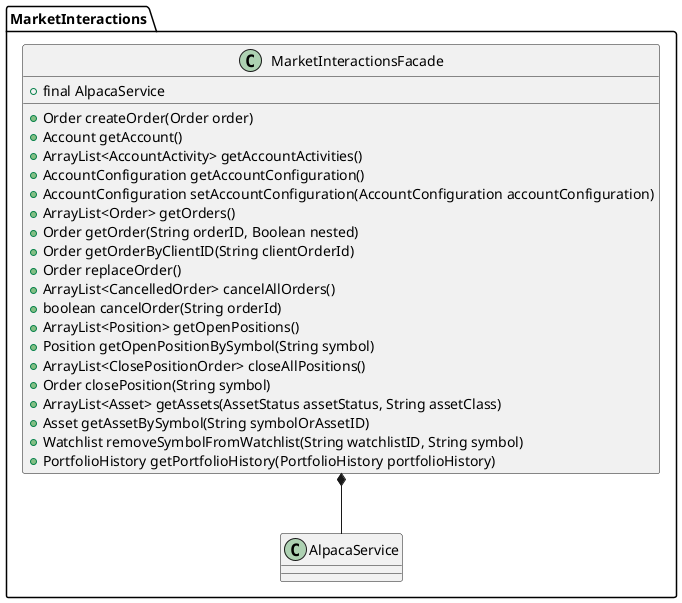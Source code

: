 @startuml

package MarketInteractions {
    class MarketInteractionsFacade {
        +final AlpacaService

        +Order createOrder(Order order)
        +Account getAccount()
        +ArrayList<AccountActivity> getAccountActivities()
        +AccountConfiguration getAccountConfiguration()
        +AccountConfiguration setAccountConfiguration(AccountConfiguration accountConfiguration)
        +ArrayList<Order> getOrders()
        +Order getOrder(String orderID, Boolean nested)
        +Order getOrderByClientID(String clientOrderId)
        +Order replaceOrder()
        +ArrayList<CancelledOrder> cancelAllOrders()
        +boolean cancelOrder(String orderId)
        +ArrayList<Position> getOpenPositions()
        +Position getOpenPositionBySymbol(String symbol)
        +ArrayList<ClosePositionOrder> closeAllPositions()
        +Order closePosition(String symbol)
        +ArrayList<Asset> getAssets(AssetStatus assetStatus, String assetClass)
        +Asset getAssetBySymbol(String symbolOrAssetID)
        +Watchlist removeSymbolFromWatchlist(String watchlistID, String symbol)
        +PortfolioHistory getPortfolioHistory(PortfolioHistory portfolioHistory)
    }

    class AlpacaService {

    }

}

MarketInteractionsFacade *-- AlpacaService

@enduml